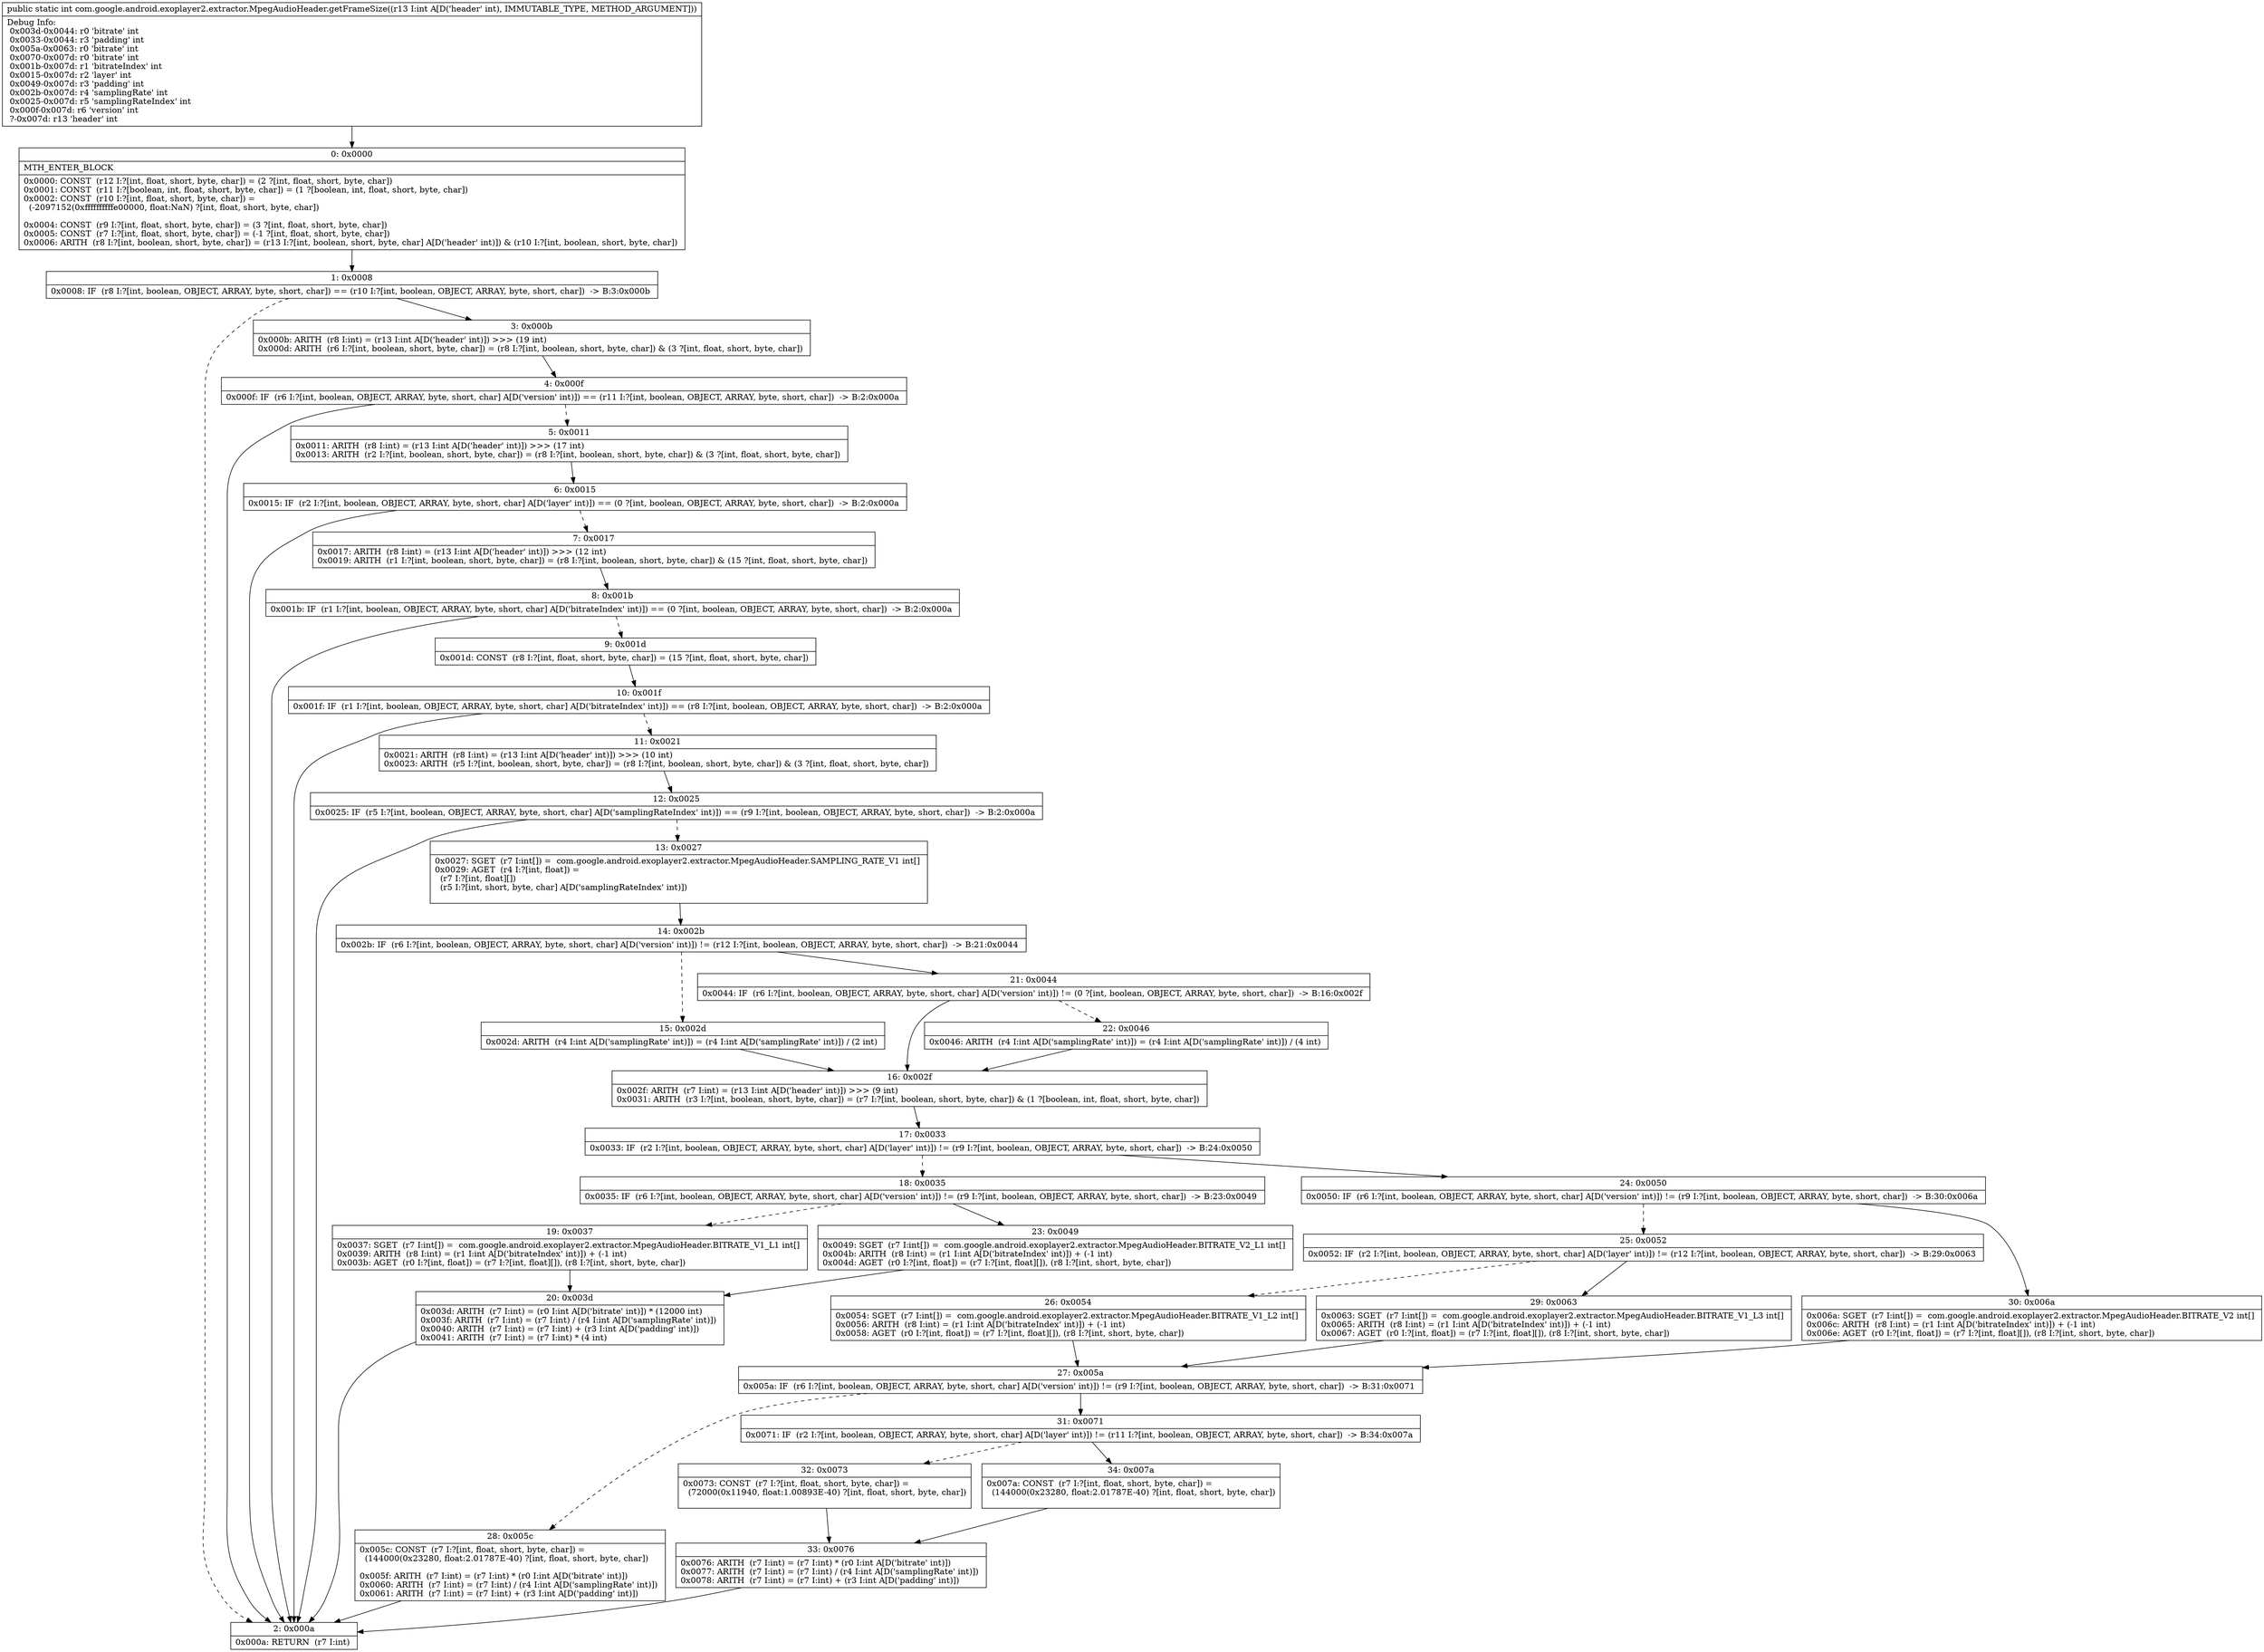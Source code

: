digraph "CFG forcom.google.android.exoplayer2.extractor.MpegAudioHeader.getFrameSize(I)I" {
Node_0 [shape=record,label="{0\:\ 0x0000|MTH_ENTER_BLOCK\l|0x0000: CONST  (r12 I:?[int, float, short, byte, char]) = (2 ?[int, float, short, byte, char]) \l0x0001: CONST  (r11 I:?[boolean, int, float, short, byte, char]) = (1 ?[boolean, int, float, short, byte, char]) \l0x0002: CONST  (r10 I:?[int, float, short, byte, char]) = \l  (\-2097152(0xffffffffffe00000, float:NaN) ?[int, float, short, byte, char])\l \l0x0004: CONST  (r9 I:?[int, float, short, byte, char]) = (3 ?[int, float, short, byte, char]) \l0x0005: CONST  (r7 I:?[int, float, short, byte, char]) = (\-1 ?[int, float, short, byte, char]) \l0x0006: ARITH  (r8 I:?[int, boolean, short, byte, char]) = (r13 I:?[int, boolean, short, byte, char] A[D('header' int)]) & (r10 I:?[int, boolean, short, byte, char]) \l}"];
Node_1 [shape=record,label="{1\:\ 0x0008|0x0008: IF  (r8 I:?[int, boolean, OBJECT, ARRAY, byte, short, char]) == (r10 I:?[int, boolean, OBJECT, ARRAY, byte, short, char])  \-\> B:3:0x000b \l}"];
Node_2 [shape=record,label="{2\:\ 0x000a|0x000a: RETURN  (r7 I:int) \l}"];
Node_3 [shape=record,label="{3\:\ 0x000b|0x000b: ARITH  (r8 I:int) = (r13 I:int A[D('header' int)]) \>\>\> (19 int) \l0x000d: ARITH  (r6 I:?[int, boolean, short, byte, char]) = (r8 I:?[int, boolean, short, byte, char]) & (3 ?[int, float, short, byte, char]) \l}"];
Node_4 [shape=record,label="{4\:\ 0x000f|0x000f: IF  (r6 I:?[int, boolean, OBJECT, ARRAY, byte, short, char] A[D('version' int)]) == (r11 I:?[int, boolean, OBJECT, ARRAY, byte, short, char])  \-\> B:2:0x000a \l}"];
Node_5 [shape=record,label="{5\:\ 0x0011|0x0011: ARITH  (r8 I:int) = (r13 I:int A[D('header' int)]) \>\>\> (17 int) \l0x0013: ARITH  (r2 I:?[int, boolean, short, byte, char]) = (r8 I:?[int, boolean, short, byte, char]) & (3 ?[int, float, short, byte, char]) \l}"];
Node_6 [shape=record,label="{6\:\ 0x0015|0x0015: IF  (r2 I:?[int, boolean, OBJECT, ARRAY, byte, short, char] A[D('layer' int)]) == (0 ?[int, boolean, OBJECT, ARRAY, byte, short, char])  \-\> B:2:0x000a \l}"];
Node_7 [shape=record,label="{7\:\ 0x0017|0x0017: ARITH  (r8 I:int) = (r13 I:int A[D('header' int)]) \>\>\> (12 int) \l0x0019: ARITH  (r1 I:?[int, boolean, short, byte, char]) = (r8 I:?[int, boolean, short, byte, char]) & (15 ?[int, float, short, byte, char]) \l}"];
Node_8 [shape=record,label="{8\:\ 0x001b|0x001b: IF  (r1 I:?[int, boolean, OBJECT, ARRAY, byte, short, char] A[D('bitrateIndex' int)]) == (0 ?[int, boolean, OBJECT, ARRAY, byte, short, char])  \-\> B:2:0x000a \l}"];
Node_9 [shape=record,label="{9\:\ 0x001d|0x001d: CONST  (r8 I:?[int, float, short, byte, char]) = (15 ?[int, float, short, byte, char]) \l}"];
Node_10 [shape=record,label="{10\:\ 0x001f|0x001f: IF  (r1 I:?[int, boolean, OBJECT, ARRAY, byte, short, char] A[D('bitrateIndex' int)]) == (r8 I:?[int, boolean, OBJECT, ARRAY, byte, short, char])  \-\> B:2:0x000a \l}"];
Node_11 [shape=record,label="{11\:\ 0x0021|0x0021: ARITH  (r8 I:int) = (r13 I:int A[D('header' int)]) \>\>\> (10 int) \l0x0023: ARITH  (r5 I:?[int, boolean, short, byte, char]) = (r8 I:?[int, boolean, short, byte, char]) & (3 ?[int, float, short, byte, char]) \l}"];
Node_12 [shape=record,label="{12\:\ 0x0025|0x0025: IF  (r5 I:?[int, boolean, OBJECT, ARRAY, byte, short, char] A[D('samplingRateIndex' int)]) == (r9 I:?[int, boolean, OBJECT, ARRAY, byte, short, char])  \-\> B:2:0x000a \l}"];
Node_13 [shape=record,label="{13\:\ 0x0027|0x0027: SGET  (r7 I:int[]) =  com.google.android.exoplayer2.extractor.MpegAudioHeader.SAMPLING_RATE_V1 int[] \l0x0029: AGET  (r4 I:?[int, float]) = \l  (r7 I:?[int, float][])\l  (r5 I:?[int, short, byte, char] A[D('samplingRateIndex' int)])\l \l}"];
Node_14 [shape=record,label="{14\:\ 0x002b|0x002b: IF  (r6 I:?[int, boolean, OBJECT, ARRAY, byte, short, char] A[D('version' int)]) != (r12 I:?[int, boolean, OBJECT, ARRAY, byte, short, char])  \-\> B:21:0x0044 \l}"];
Node_15 [shape=record,label="{15\:\ 0x002d|0x002d: ARITH  (r4 I:int A[D('samplingRate' int)]) = (r4 I:int A[D('samplingRate' int)]) \/ (2 int) \l}"];
Node_16 [shape=record,label="{16\:\ 0x002f|0x002f: ARITH  (r7 I:int) = (r13 I:int A[D('header' int)]) \>\>\> (9 int) \l0x0031: ARITH  (r3 I:?[int, boolean, short, byte, char]) = (r7 I:?[int, boolean, short, byte, char]) & (1 ?[boolean, int, float, short, byte, char]) \l}"];
Node_17 [shape=record,label="{17\:\ 0x0033|0x0033: IF  (r2 I:?[int, boolean, OBJECT, ARRAY, byte, short, char] A[D('layer' int)]) != (r9 I:?[int, boolean, OBJECT, ARRAY, byte, short, char])  \-\> B:24:0x0050 \l}"];
Node_18 [shape=record,label="{18\:\ 0x0035|0x0035: IF  (r6 I:?[int, boolean, OBJECT, ARRAY, byte, short, char] A[D('version' int)]) != (r9 I:?[int, boolean, OBJECT, ARRAY, byte, short, char])  \-\> B:23:0x0049 \l}"];
Node_19 [shape=record,label="{19\:\ 0x0037|0x0037: SGET  (r7 I:int[]) =  com.google.android.exoplayer2.extractor.MpegAudioHeader.BITRATE_V1_L1 int[] \l0x0039: ARITH  (r8 I:int) = (r1 I:int A[D('bitrateIndex' int)]) + (\-1 int) \l0x003b: AGET  (r0 I:?[int, float]) = (r7 I:?[int, float][]), (r8 I:?[int, short, byte, char]) \l}"];
Node_20 [shape=record,label="{20\:\ 0x003d|0x003d: ARITH  (r7 I:int) = (r0 I:int A[D('bitrate' int)]) * (12000 int) \l0x003f: ARITH  (r7 I:int) = (r7 I:int) \/ (r4 I:int A[D('samplingRate' int)]) \l0x0040: ARITH  (r7 I:int) = (r7 I:int) + (r3 I:int A[D('padding' int)]) \l0x0041: ARITH  (r7 I:int) = (r7 I:int) * (4 int) \l}"];
Node_21 [shape=record,label="{21\:\ 0x0044|0x0044: IF  (r6 I:?[int, boolean, OBJECT, ARRAY, byte, short, char] A[D('version' int)]) != (0 ?[int, boolean, OBJECT, ARRAY, byte, short, char])  \-\> B:16:0x002f \l}"];
Node_22 [shape=record,label="{22\:\ 0x0046|0x0046: ARITH  (r4 I:int A[D('samplingRate' int)]) = (r4 I:int A[D('samplingRate' int)]) \/ (4 int) \l}"];
Node_23 [shape=record,label="{23\:\ 0x0049|0x0049: SGET  (r7 I:int[]) =  com.google.android.exoplayer2.extractor.MpegAudioHeader.BITRATE_V2_L1 int[] \l0x004b: ARITH  (r8 I:int) = (r1 I:int A[D('bitrateIndex' int)]) + (\-1 int) \l0x004d: AGET  (r0 I:?[int, float]) = (r7 I:?[int, float][]), (r8 I:?[int, short, byte, char]) \l}"];
Node_24 [shape=record,label="{24\:\ 0x0050|0x0050: IF  (r6 I:?[int, boolean, OBJECT, ARRAY, byte, short, char] A[D('version' int)]) != (r9 I:?[int, boolean, OBJECT, ARRAY, byte, short, char])  \-\> B:30:0x006a \l}"];
Node_25 [shape=record,label="{25\:\ 0x0052|0x0052: IF  (r2 I:?[int, boolean, OBJECT, ARRAY, byte, short, char] A[D('layer' int)]) != (r12 I:?[int, boolean, OBJECT, ARRAY, byte, short, char])  \-\> B:29:0x0063 \l}"];
Node_26 [shape=record,label="{26\:\ 0x0054|0x0054: SGET  (r7 I:int[]) =  com.google.android.exoplayer2.extractor.MpegAudioHeader.BITRATE_V1_L2 int[] \l0x0056: ARITH  (r8 I:int) = (r1 I:int A[D('bitrateIndex' int)]) + (\-1 int) \l0x0058: AGET  (r0 I:?[int, float]) = (r7 I:?[int, float][]), (r8 I:?[int, short, byte, char]) \l}"];
Node_27 [shape=record,label="{27\:\ 0x005a|0x005a: IF  (r6 I:?[int, boolean, OBJECT, ARRAY, byte, short, char] A[D('version' int)]) != (r9 I:?[int, boolean, OBJECT, ARRAY, byte, short, char])  \-\> B:31:0x0071 \l}"];
Node_28 [shape=record,label="{28\:\ 0x005c|0x005c: CONST  (r7 I:?[int, float, short, byte, char]) = \l  (144000(0x23280, float:2.01787E\-40) ?[int, float, short, byte, char])\l \l0x005f: ARITH  (r7 I:int) = (r7 I:int) * (r0 I:int A[D('bitrate' int)]) \l0x0060: ARITH  (r7 I:int) = (r7 I:int) \/ (r4 I:int A[D('samplingRate' int)]) \l0x0061: ARITH  (r7 I:int) = (r7 I:int) + (r3 I:int A[D('padding' int)]) \l}"];
Node_29 [shape=record,label="{29\:\ 0x0063|0x0063: SGET  (r7 I:int[]) =  com.google.android.exoplayer2.extractor.MpegAudioHeader.BITRATE_V1_L3 int[] \l0x0065: ARITH  (r8 I:int) = (r1 I:int A[D('bitrateIndex' int)]) + (\-1 int) \l0x0067: AGET  (r0 I:?[int, float]) = (r7 I:?[int, float][]), (r8 I:?[int, short, byte, char]) \l}"];
Node_30 [shape=record,label="{30\:\ 0x006a|0x006a: SGET  (r7 I:int[]) =  com.google.android.exoplayer2.extractor.MpegAudioHeader.BITRATE_V2 int[] \l0x006c: ARITH  (r8 I:int) = (r1 I:int A[D('bitrateIndex' int)]) + (\-1 int) \l0x006e: AGET  (r0 I:?[int, float]) = (r7 I:?[int, float][]), (r8 I:?[int, short, byte, char]) \l}"];
Node_31 [shape=record,label="{31\:\ 0x0071|0x0071: IF  (r2 I:?[int, boolean, OBJECT, ARRAY, byte, short, char] A[D('layer' int)]) != (r11 I:?[int, boolean, OBJECT, ARRAY, byte, short, char])  \-\> B:34:0x007a \l}"];
Node_32 [shape=record,label="{32\:\ 0x0073|0x0073: CONST  (r7 I:?[int, float, short, byte, char]) = \l  (72000(0x11940, float:1.00893E\-40) ?[int, float, short, byte, char])\l \l}"];
Node_33 [shape=record,label="{33\:\ 0x0076|0x0076: ARITH  (r7 I:int) = (r7 I:int) * (r0 I:int A[D('bitrate' int)]) \l0x0077: ARITH  (r7 I:int) = (r7 I:int) \/ (r4 I:int A[D('samplingRate' int)]) \l0x0078: ARITH  (r7 I:int) = (r7 I:int) + (r3 I:int A[D('padding' int)]) \l}"];
Node_34 [shape=record,label="{34\:\ 0x007a|0x007a: CONST  (r7 I:?[int, float, short, byte, char]) = \l  (144000(0x23280, float:2.01787E\-40) ?[int, float, short, byte, char])\l \l}"];
MethodNode[shape=record,label="{public static int com.google.android.exoplayer2.extractor.MpegAudioHeader.getFrameSize((r13 I:int A[D('header' int), IMMUTABLE_TYPE, METHOD_ARGUMENT]))  | Debug Info:\l  0x003d\-0x0044: r0 'bitrate' int\l  0x0033\-0x0044: r3 'padding' int\l  0x005a\-0x0063: r0 'bitrate' int\l  0x0070\-0x007d: r0 'bitrate' int\l  0x001b\-0x007d: r1 'bitrateIndex' int\l  0x0015\-0x007d: r2 'layer' int\l  0x0049\-0x007d: r3 'padding' int\l  0x002b\-0x007d: r4 'samplingRate' int\l  0x0025\-0x007d: r5 'samplingRateIndex' int\l  0x000f\-0x007d: r6 'version' int\l  ?\-0x007d: r13 'header' int\l}"];
MethodNode -> Node_0;
Node_0 -> Node_1;
Node_1 -> Node_2[style=dashed];
Node_1 -> Node_3;
Node_3 -> Node_4;
Node_4 -> Node_2;
Node_4 -> Node_5[style=dashed];
Node_5 -> Node_6;
Node_6 -> Node_2;
Node_6 -> Node_7[style=dashed];
Node_7 -> Node_8;
Node_8 -> Node_2;
Node_8 -> Node_9[style=dashed];
Node_9 -> Node_10;
Node_10 -> Node_2;
Node_10 -> Node_11[style=dashed];
Node_11 -> Node_12;
Node_12 -> Node_2;
Node_12 -> Node_13[style=dashed];
Node_13 -> Node_14;
Node_14 -> Node_15[style=dashed];
Node_14 -> Node_21;
Node_15 -> Node_16;
Node_16 -> Node_17;
Node_17 -> Node_18[style=dashed];
Node_17 -> Node_24;
Node_18 -> Node_19[style=dashed];
Node_18 -> Node_23;
Node_19 -> Node_20;
Node_20 -> Node_2;
Node_21 -> Node_16;
Node_21 -> Node_22[style=dashed];
Node_22 -> Node_16;
Node_23 -> Node_20;
Node_24 -> Node_25[style=dashed];
Node_24 -> Node_30;
Node_25 -> Node_26[style=dashed];
Node_25 -> Node_29;
Node_26 -> Node_27;
Node_27 -> Node_28[style=dashed];
Node_27 -> Node_31;
Node_28 -> Node_2;
Node_29 -> Node_27;
Node_30 -> Node_27;
Node_31 -> Node_32[style=dashed];
Node_31 -> Node_34;
Node_32 -> Node_33;
Node_33 -> Node_2;
Node_34 -> Node_33;
}

